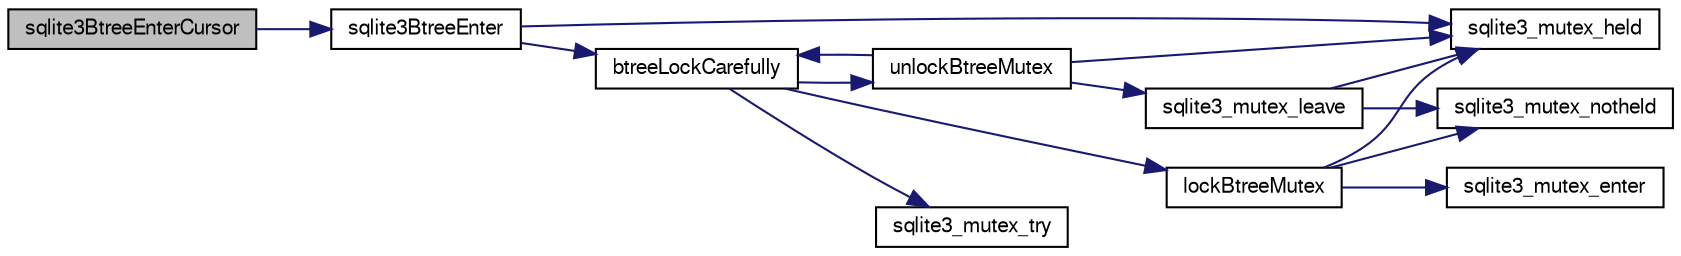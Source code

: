 digraph "sqlite3BtreeEnterCursor"
{
  edge [fontname="FreeSans",fontsize="10",labelfontname="FreeSans",labelfontsize="10"];
  node [fontname="FreeSans",fontsize="10",shape=record];
  rankdir="LR";
  Node449665 [label="sqlite3BtreeEnterCursor",height=0.2,width=0.4,color="black", fillcolor="grey75", style="filled", fontcolor="black"];
  Node449665 -> Node449666 [color="midnightblue",fontsize="10",style="solid",fontname="FreeSans"];
  Node449666 [label="sqlite3BtreeEnter",height=0.2,width=0.4,color="black", fillcolor="white", style="filled",URL="$sqlite3_8c.html#afa05d700ca373993fe6b0525b867feff"];
  Node449666 -> Node449667 [color="midnightblue",fontsize="10",style="solid",fontname="FreeSans"];
  Node449667 [label="sqlite3_mutex_held",height=0.2,width=0.4,color="black", fillcolor="white", style="filled",URL="$sqlite3_8c.html#acf77da68932b6bc163c5e68547ecc3e7"];
  Node449666 -> Node449668 [color="midnightblue",fontsize="10",style="solid",fontname="FreeSans"];
  Node449668 [label="btreeLockCarefully",height=0.2,width=0.4,color="black", fillcolor="white", style="filled",URL="$sqlite3_8c.html#a796746b1c1e4d6926960636bd74c79d7"];
  Node449668 -> Node449669 [color="midnightblue",fontsize="10",style="solid",fontname="FreeSans"];
  Node449669 [label="sqlite3_mutex_try",height=0.2,width=0.4,color="black", fillcolor="white", style="filled",URL="$sqlite3_8c.html#a196f84b09bdfda96ae5ae23189be1ec8"];
  Node449668 -> Node449670 [color="midnightblue",fontsize="10",style="solid",fontname="FreeSans"];
  Node449670 [label="unlockBtreeMutex",height=0.2,width=0.4,color="black", fillcolor="white", style="filled",URL="$sqlite3_8c.html#a29bc7d1c753dfa2af9fb296b7dc19a4a"];
  Node449670 -> Node449667 [color="midnightblue",fontsize="10",style="solid",fontname="FreeSans"];
  Node449670 -> Node449671 [color="midnightblue",fontsize="10",style="solid",fontname="FreeSans"];
  Node449671 [label="sqlite3_mutex_leave",height=0.2,width=0.4,color="black", fillcolor="white", style="filled",URL="$sqlite3_8c.html#a5838d235601dbd3c1fa993555c6bcc93"];
  Node449671 -> Node449667 [color="midnightblue",fontsize="10",style="solid",fontname="FreeSans"];
  Node449671 -> Node449672 [color="midnightblue",fontsize="10",style="solid",fontname="FreeSans"];
  Node449672 [label="sqlite3_mutex_notheld",height=0.2,width=0.4,color="black", fillcolor="white", style="filled",URL="$sqlite3_8c.html#a83967c837c1c000d3b5adcfaa688f5dc"];
  Node449670 -> Node449668 [color="midnightblue",fontsize="10",style="solid",fontname="FreeSans"];
  Node449668 -> Node449673 [color="midnightblue",fontsize="10",style="solid",fontname="FreeSans"];
  Node449673 [label="lockBtreeMutex",height=0.2,width=0.4,color="black", fillcolor="white", style="filled",URL="$sqlite3_8c.html#ab1714bc62ac8a451c7b17bc53053ca53"];
  Node449673 -> Node449672 [color="midnightblue",fontsize="10",style="solid",fontname="FreeSans"];
  Node449673 -> Node449667 [color="midnightblue",fontsize="10",style="solid",fontname="FreeSans"];
  Node449673 -> Node449674 [color="midnightblue",fontsize="10",style="solid",fontname="FreeSans"];
  Node449674 [label="sqlite3_mutex_enter",height=0.2,width=0.4,color="black", fillcolor="white", style="filled",URL="$sqlite3_8c.html#a1c12cde690bd89f104de5cbad12a6bf5"];
}
